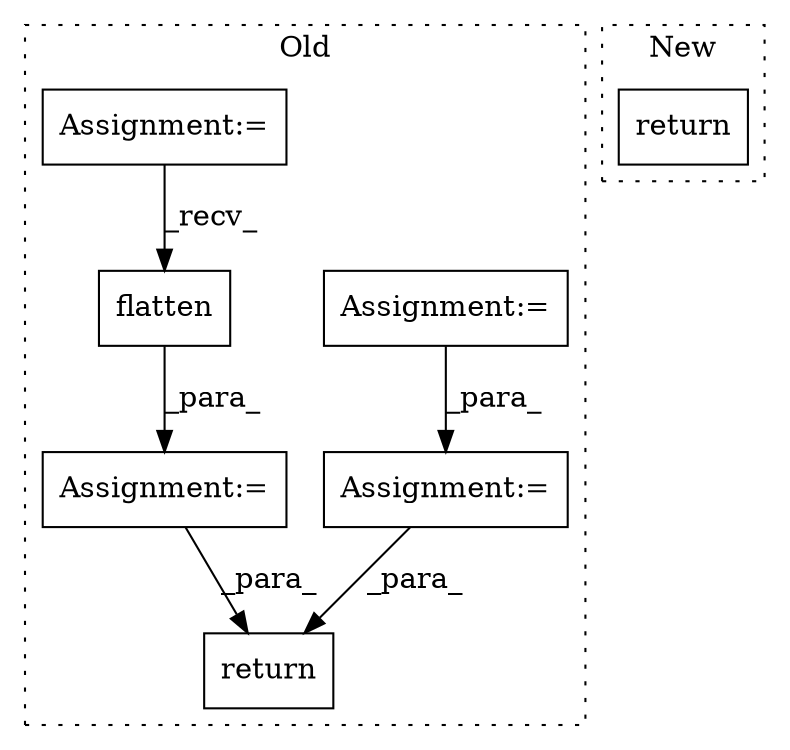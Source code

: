 digraph G {
subgraph cluster0 {
1 [label="flatten" a="32" s="6161" l="9" shape="box"];
3 [label="return" a="41" s="6178" l="7" shape="box"];
4 [label="Assignment:=" a="7" s="6100" l="1" shape="box"];
5 [label="Assignment:=" a="7" s="6056" l="2" shape="box"];
6 [label="Assignment:=" a="7" s="6139" l="1" shape="box"];
7 [label="Assignment:=" a="7" s="6068" l="3" shape="box"];
label = "Old";
style="dotted";
}
subgraph cluster1 {
2 [label="return" a="41" s="6514" l="7" shape="box"];
label = "New";
style="dotted";
}
1 -> 6 [label="_para_"];
4 -> 3 [label="_para_"];
5 -> 4 [label="_para_"];
6 -> 3 [label="_para_"];
7 -> 1 [label="_recv_"];
}